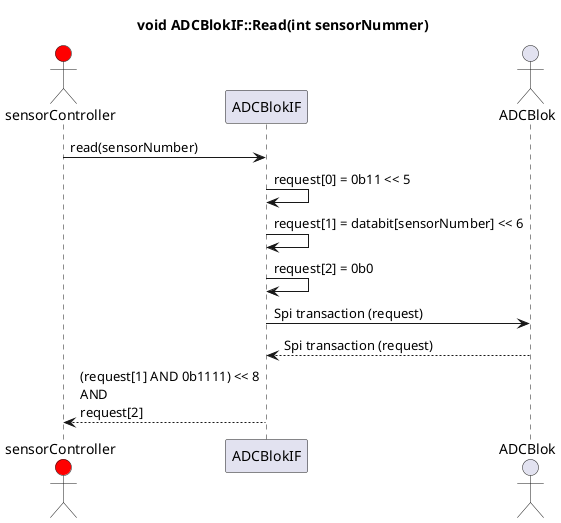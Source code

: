 @startuml ADCBlokRead
title void ADCBlokIF::Read(int sensorNummer)

skinparam MaxMessageSize 300

actor sensorController as SC #red
participant ADCBlokIF as ADCIF
actor ADCBlok as ADC

SC -> ADCIF : read(sensorNumber)
ADCIF -> ADCIF : request[0] = 0b11 << 5
ADCIF -> ADCIF : request[1] = databit[sensorNumber] << 6
ADCIF -> ADCIF : request[2] = 0b0
ADCIF -> ADC : Spi transaction (request)
ADC --> ADCIF : Spi transaction (request)
ADCIF --> SC : (request[1] AND 0b1111) << 8 \nAND \nrequest[2] 

@enduml